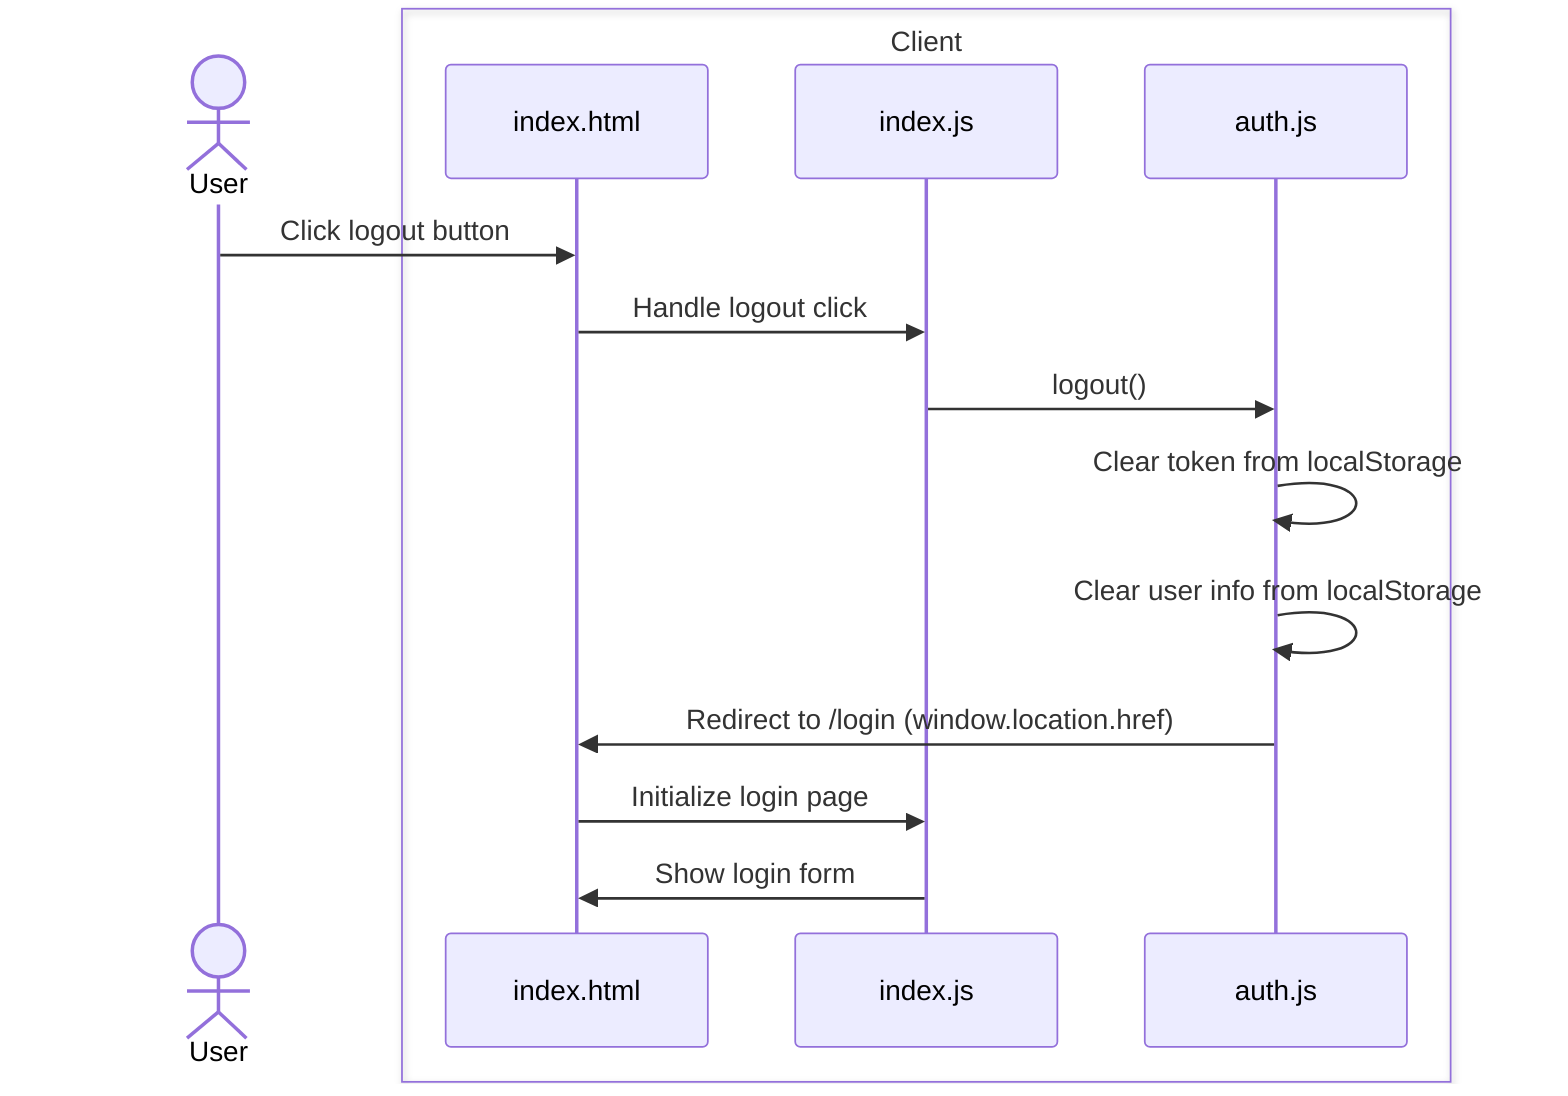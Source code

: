 sequenceDiagram
    actor User
    box Client
        participant index.html
        participant index.js
        participant auth.js
    end
    User->>index.html: Click logout button
    index.html->>index.js: Handle logout click
    index.js->>auth.js: logout()
    auth.js->>auth.js: Clear token from localStorage
    auth.js->>auth.js: Clear user info from localStorage
    auth.js->>index.html: Redirect to /login (window.location.href)
    index.html->>index.js: Initialize login page
    index.js->>index.html: Show login form
